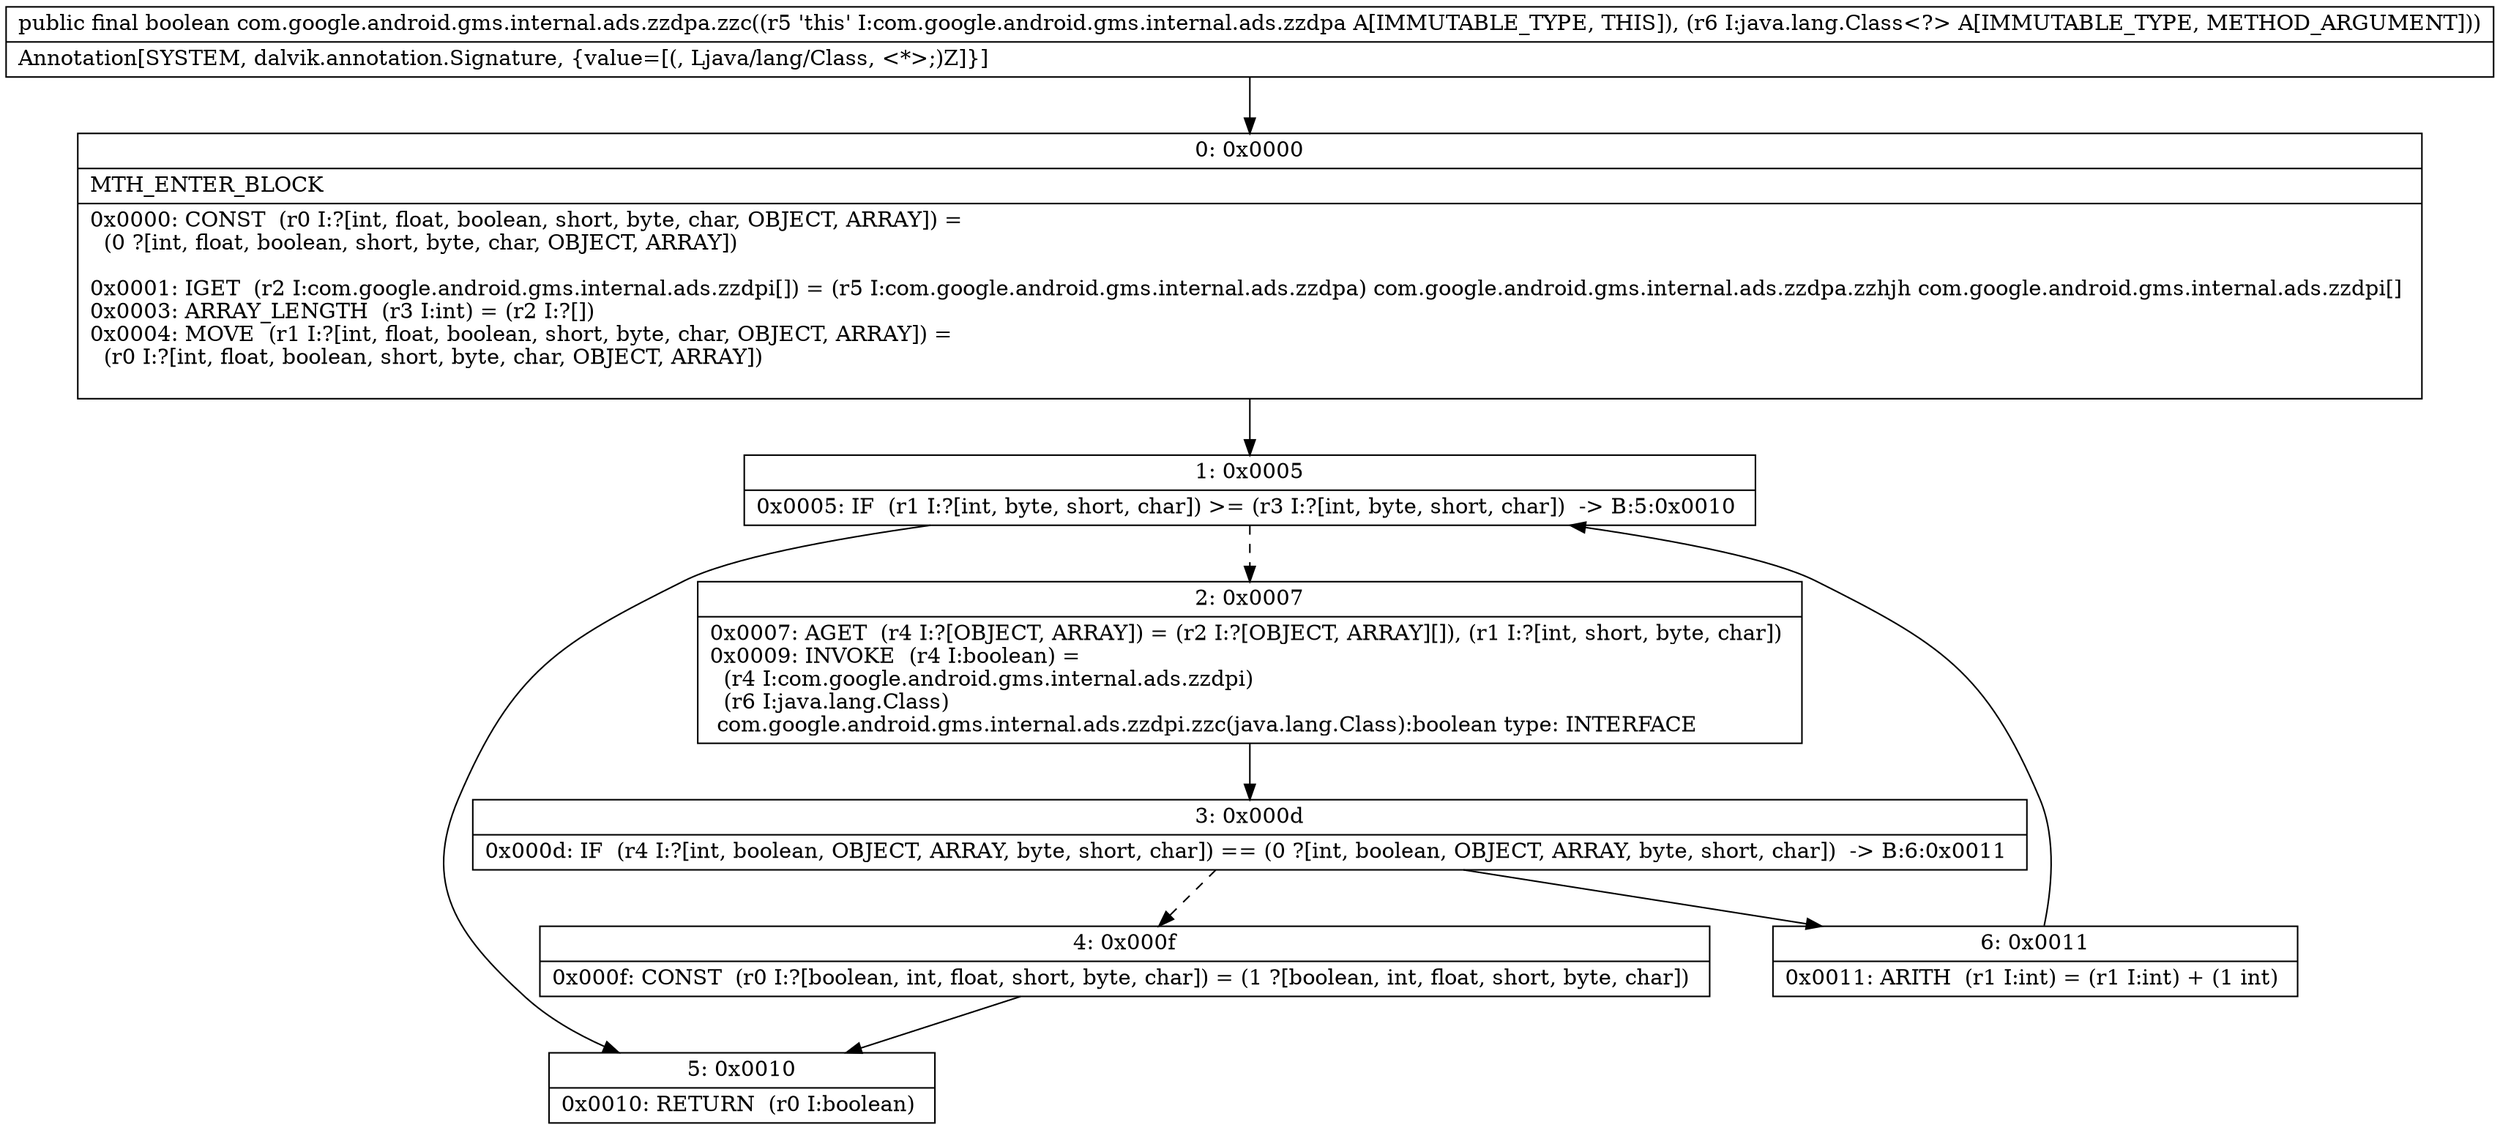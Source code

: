 digraph "CFG forcom.google.android.gms.internal.ads.zzdpa.zzc(Ljava\/lang\/Class;)Z" {
Node_0 [shape=record,label="{0\:\ 0x0000|MTH_ENTER_BLOCK\l|0x0000: CONST  (r0 I:?[int, float, boolean, short, byte, char, OBJECT, ARRAY]) = \l  (0 ?[int, float, boolean, short, byte, char, OBJECT, ARRAY])\l \l0x0001: IGET  (r2 I:com.google.android.gms.internal.ads.zzdpi[]) = (r5 I:com.google.android.gms.internal.ads.zzdpa) com.google.android.gms.internal.ads.zzdpa.zzhjh com.google.android.gms.internal.ads.zzdpi[] \l0x0003: ARRAY_LENGTH  (r3 I:int) = (r2 I:?[]) \l0x0004: MOVE  (r1 I:?[int, float, boolean, short, byte, char, OBJECT, ARRAY]) = \l  (r0 I:?[int, float, boolean, short, byte, char, OBJECT, ARRAY])\l \l}"];
Node_1 [shape=record,label="{1\:\ 0x0005|0x0005: IF  (r1 I:?[int, byte, short, char]) \>= (r3 I:?[int, byte, short, char])  \-\> B:5:0x0010 \l}"];
Node_2 [shape=record,label="{2\:\ 0x0007|0x0007: AGET  (r4 I:?[OBJECT, ARRAY]) = (r2 I:?[OBJECT, ARRAY][]), (r1 I:?[int, short, byte, char]) \l0x0009: INVOKE  (r4 I:boolean) = \l  (r4 I:com.google.android.gms.internal.ads.zzdpi)\l  (r6 I:java.lang.Class)\l com.google.android.gms.internal.ads.zzdpi.zzc(java.lang.Class):boolean type: INTERFACE \l}"];
Node_3 [shape=record,label="{3\:\ 0x000d|0x000d: IF  (r4 I:?[int, boolean, OBJECT, ARRAY, byte, short, char]) == (0 ?[int, boolean, OBJECT, ARRAY, byte, short, char])  \-\> B:6:0x0011 \l}"];
Node_4 [shape=record,label="{4\:\ 0x000f|0x000f: CONST  (r0 I:?[boolean, int, float, short, byte, char]) = (1 ?[boolean, int, float, short, byte, char]) \l}"];
Node_5 [shape=record,label="{5\:\ 0x0010|0x0010: RETURN  (r0 I:boolean) \l}"];
Node_6 [shape=record,label="{6\:\ 0x0011|0x0011: ARITH  (r1 I:int) = (r1 I:int) + (1 int) \l}"];
MethodNode[shape=record,label="{public final boolean com.google.android.gms.internal.ads.zzdpa.zzc((r5 'this' I:com.google.android.gms.internal.ads.zzdpa A[IMMUTABLE_TYPE, THIS]), (r6 I:java.lang.Class\<?\> A[IMMUTABLE_TYPE, METHOD_ARGUMENT]))  | Annotation[SYSTEM, dalvik.annotation.Signature, \{value=[(, Ljava\/lang\/Class, \<*\>;)Z]\}]\l}"];
MethodNode -> Node_0;
Node_0 -> Node_1;
Node_1 -> Node_2[style=dashed];
Node_1 -> Node_5;
Node_2 -> Node_3;
Node_3 -> Node_4[style=dashed];
Node_3 -> Node_6;
Node_4 -> Node_5;
Node_6 -> Node_1;
}


